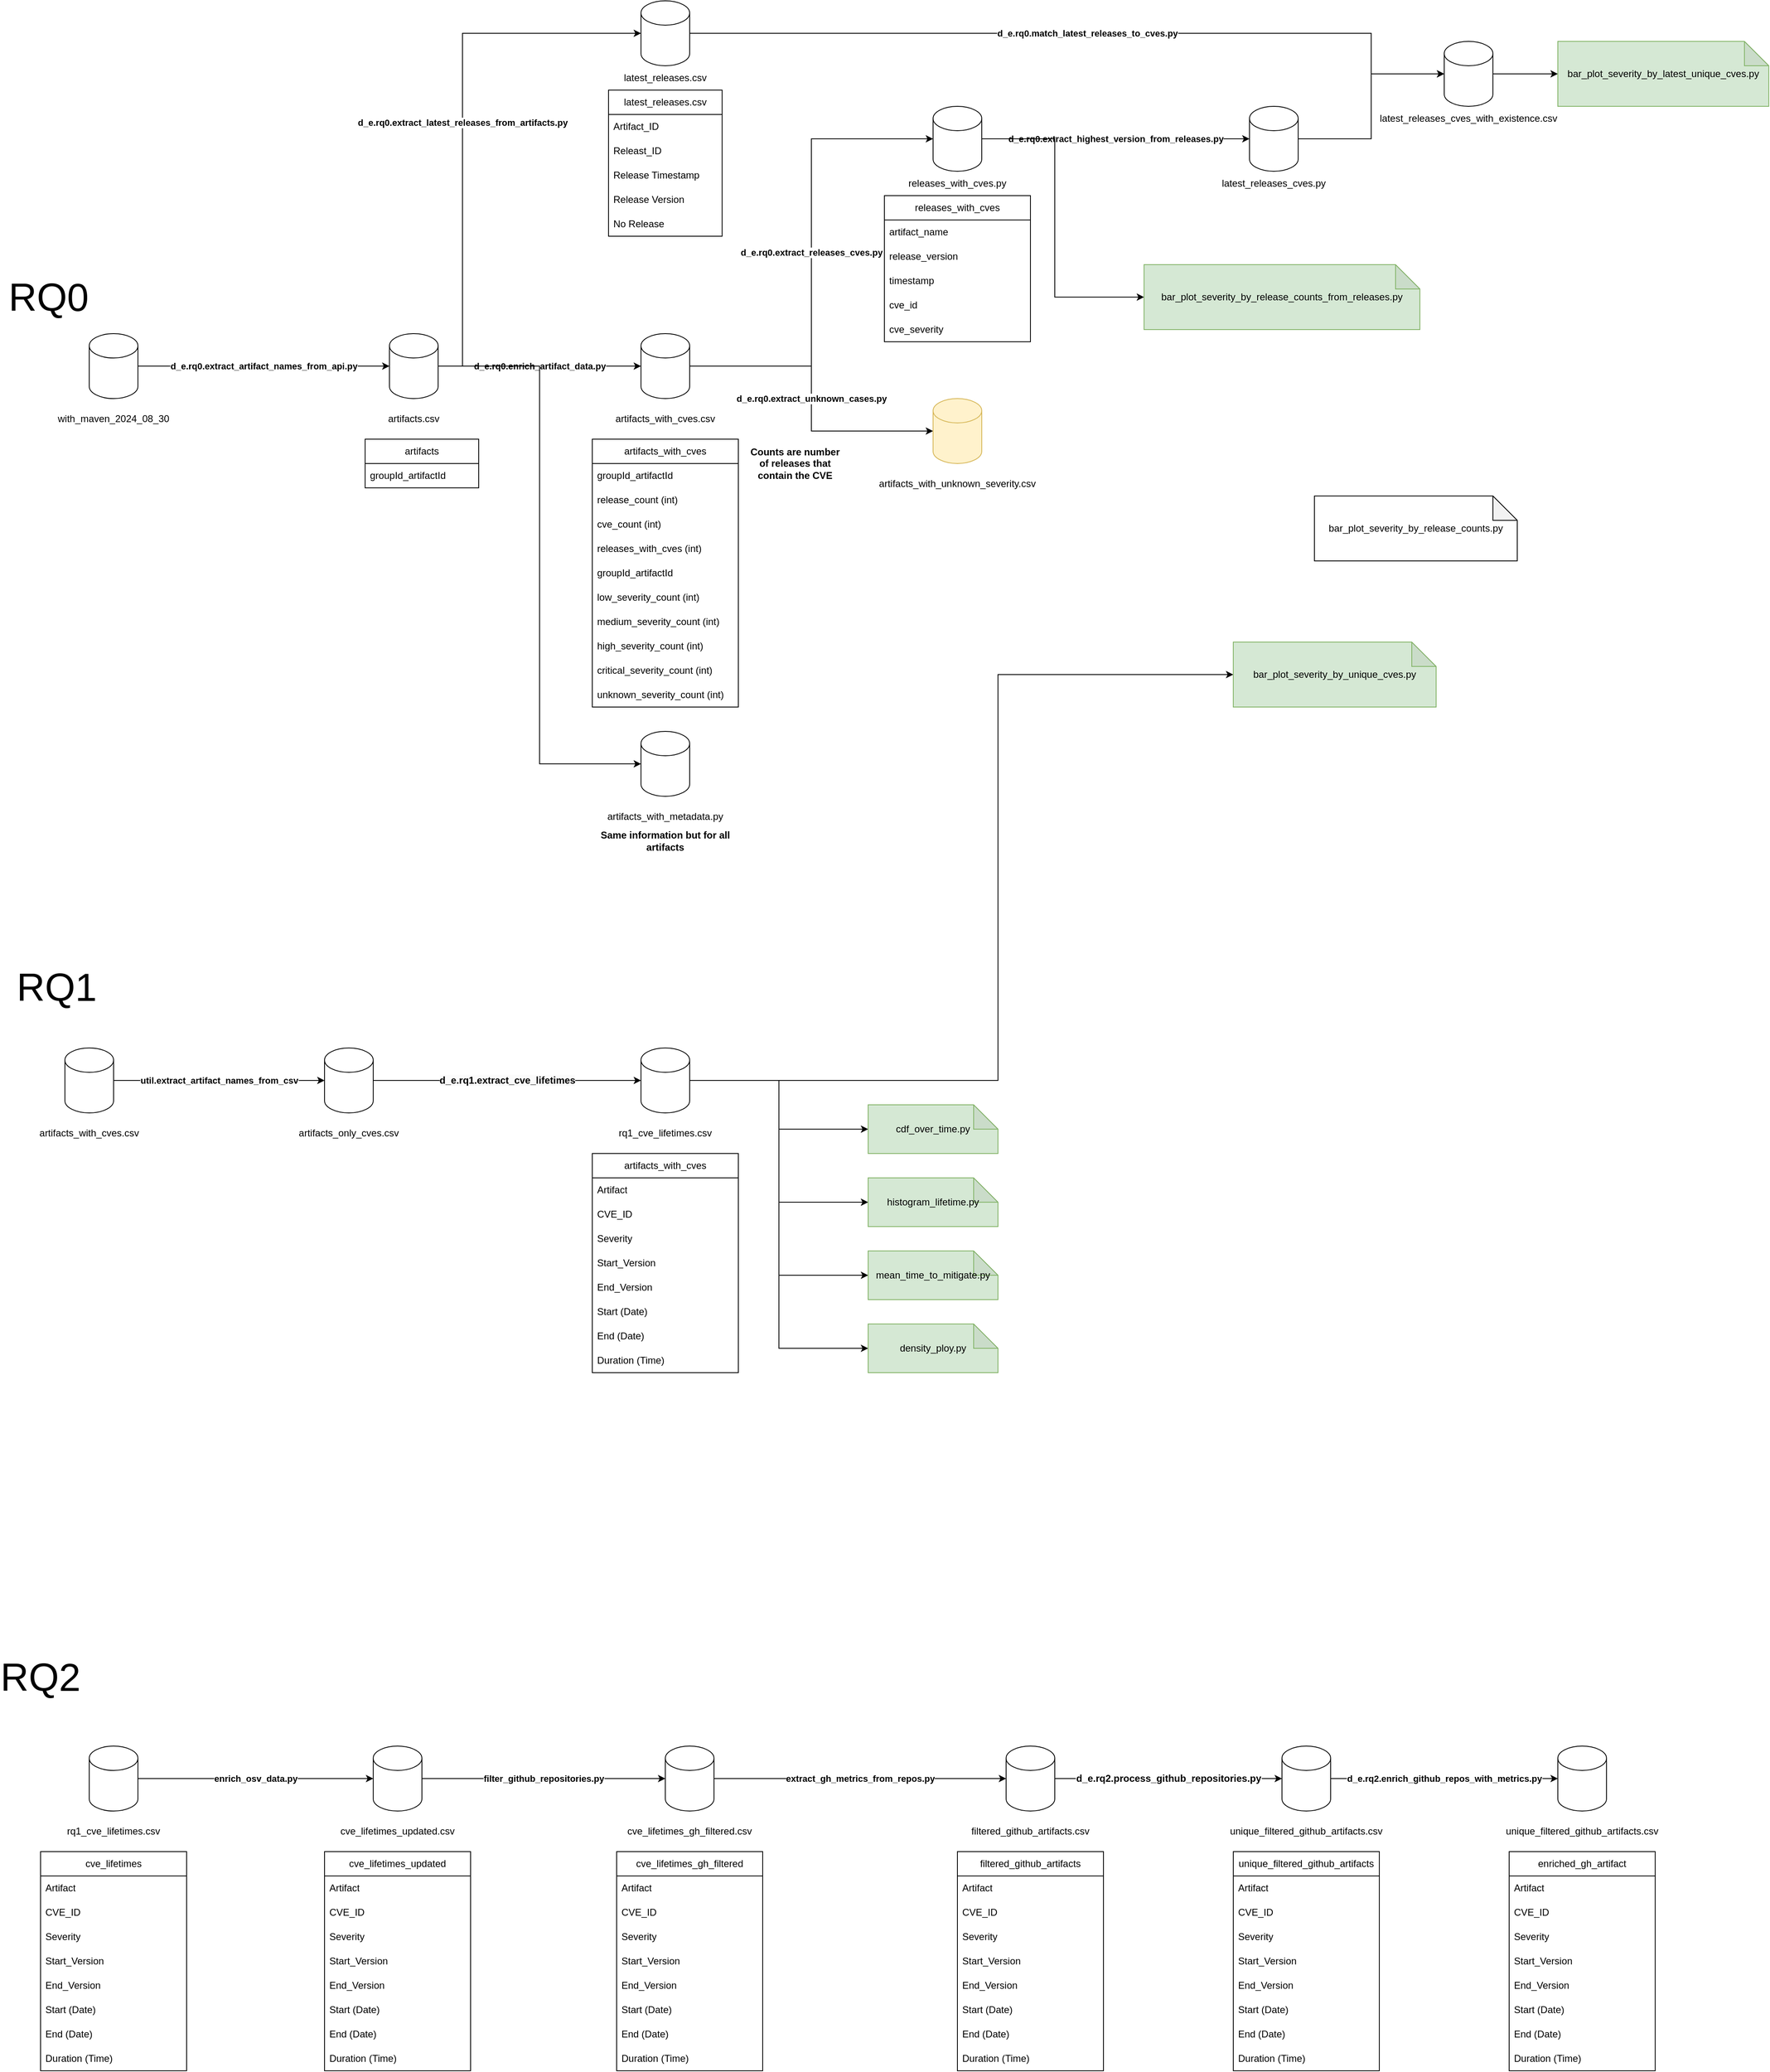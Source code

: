 <mxfile version="24.7.17">
  <diagram name="Page-1" id="bft9YeMtXqTyEebsaP95">
    <mxGraphModel dx="1314" dy="1977" grid="1" gridSize="10" guides="1" tooltips="1" connect="1" arrows="1" fold="1" page="1" pageScale="1" pageWidth="1100" pageHeight="850" math="0" shadow="0">
      <root>
        <mxCell id="0" />
        <mxCell id="1" parent="0" />
        <mxCell id="isQWPGoxkEkcY4KGL05K-5" value="d_e.rq0.extract_artifact_names_from_api.py" style="edgeStyle=orthogonalEdgeStyle;rounded=0;orthogonalLoop=1;jettySize=auto;html=1;fontStyle=1" edge="1" parent="1" source="isQWPGoxkEkcY4KGL05K-1" target="isQWPGoxkEkcY4KGL05K-3">
          <mxGeometry relative="1" as="geometry" />
        </mxCell>
        <mxCell id="isQWPGoxkEkcY4KGL05K-1" value="" style="shape=cylinder3;whiteSpace=wrap;html=1;boundedLbl=1;backgroundOutline=1;size=15;" vertex="1" parent="1">
          <mxGeometry x="140" y="110" width="60" height="80" as="geometry" />
        </mxCell>
        <mxCell id="isQWPGoxkEkcY4KGL05K-2" value="with_maven_2024_08_30" style="text;html=1;align=center;verticalAlign=middle;whiteSpace=wrap;rounded=0;" vertex="1" parent="1">
          <mxGeometry x="90" y="200" width="160" height="30" as="geometry" />
        </mxCell>
        <mxCell id="isQWPGoxkEkcY4KGL05K-8" value="d_e.rq0.enrich_artifact_data.py" style="edgeStyle=orthogonalEdgeStyle;rounded=0;orthogonalLoop=1;jettySize=auto;html=1;fontStyle=1" edge="1" parent="1" source="isQWPGoxkEkcY4KGL05K-3" target="isQWPGoxkEkcY4KGL05K-6">
          <mxGeometry relative="1" as="geometry" />
        </mxCell>
        <mxCell id="isQWPGoxkEkcY4KGL05K-3" value="" style="shape=cylinder3;whiteSpace=wrap;html=1;boundedLbl=1;backgroundOutline=1;size=15;" vertex="1" parent="1">
          <mxGeometry x="510" y="110" width="60" height="80" as="geometry" />
        </mxCell>
        <mxCell id="isQWPGoxkEkcY4KGL05K-4" value="artifacts.csv" style="text;html=1;align=center;verticalAlign=middle;whiteSpace=wrap;rounded=0;" vertex="1" parent="1">
          <mxGeometry x="460" y="200" width="160" height="30" as="geometry" />
        </mxCell>
        <mxCell id="isQWPGoxkEkcY4KGL05K-38" value="&lt;b&gt;d_e.rq0.extract_unknown_cases.py&lt;/b&gt;" style="edgeStyle=orthogonalEdgeStyle;rounded=0;orthogonalLoop=1;jettySize=auto;html=1;" edge="1" parent="1" source="isQWPGoxkEkcY4KGL05K-6" target="isQWPGoxkEkcY4KGL05K-36">
          <mxGeometry relative="1" as="geometry">
            <Array as="points">
              <mxPoint x="1030" y="150" />
              <mxPoint x="1030" y="230" />
            </Array>
          </mxGeometry>
        </mxCell>
        <mxCell id="isQWPGoxkEkcY4KGL05K-6" value="" style="shape=cylinder3;whiteSpace=wrap;html=1;boundedLbl=1;backgroundOutline=1;size=15;" vertex="1" parent="1">
          <mxGeometry x="820" y="110" width="60" height="80" as="geometry" />
        </mxCell>
        <mxCell id="isQWPGoxkEkcY4KGL05K-7" value="artifacts_with_cves.csv" style="text;html=1;align=center;verticalAlign=middle;whiteSpace=wrap;rounded=0;" vertex="1" parent="1">
          <mxGeometry x="770" y="200" width="160" height="30" as="geometry" />
        </mxCell>
        <mxCell id="isQWPGoxkEkcY4KGL05K-9" value="" style="shape=cylinder3;whiteSpace=wrap;html=1;boundedLbl=1;backgroundOutline=1;size=15;" vertex="1" parent="1">
          <mxGeometry x="820" y="600" width="60" height="80" as="geometry" />
        </mxCell>
        <mxCell id="isQWPGoxkEkcY4KGL05K-10" value="artifacts_with_metadata.py" style="text;html=1;align=center;verticalAlign=middle;whiteSpace=wrap;rounded=0;" vertex="1" parent="1">
          <mxGeometry x="770" y="690" width="160" height="30" as="geometry" />
        </mxCell>
        <mxCell id="isQWPGoxkEkcY4KGL05K-12" value="artifacts" style="swimlane;fontStyle=0;childLayout=stackLayout;horizontal=1;startSize=30;horizontalStack=0;resizeParent=1;resizeParentMax=0;resizeLast=0;collapsible=1;marginBottom=0;whiteSpace=wrap;html=1;" vertex="1" parent="1">
          <mxGeometry x="480" y="240" width="140" height="60" as="geometry" />
        </mxCell>
        <mxCell id="isQWPGoxkEkcY4KGL05K-13" value="groupId_artifactId" style="text;strokeColor=none;fillColor=none;align=left;verticalAlign=middle;spacingLeft=4;spacingRight=4;overflow=hidden;points=[[0,0.5],[1,0.5]];portConstraint=eastwest;rotatable=0;whiteSpace=wrap;html=1;" vertex="1" parent="isQWPGoxkEkcY4KGL05K-12">
          <mxGeometry y="30" width="140" height="30" as="geometry" />
        </mxCell>
        <mxCell id="isQWPGoxkEkcY4KGL05K-16" value="artifacts_with_cves" style="swimlane;fontStyle=0;childLayout=stackLayout;horizontal=1;startSize=30;horizontalStack=0;resizeParent=1;resizeParentMax=0;resizeLast=0;collapsible=1;marginBottom=0;whiteSpace=wrap;html=1;" vertex="1" parent="1">
          <mxGeometry x="760" y="240" width="180" height="330" as="geometry" />
        </mxCell>
        <mxCell id="isQWPGoxkEkcY4KGL05K-17" value="groupId_artifactId" style="text;strokeColor=none;fillColor=none;align=left;verticalAlign=middle;spacingLeft=4;spacingRight=4;overflow=hidden;points=[[0,0.5],[1,0.5]];portConstraint=eastwest;rotatable=0;whiteSpace=wrap;html=1;" vertex="1" parent="isQWPGoxkEkcY4KGL05K-16">
          <mxGeometry y="30" width="180" height="30" as="geometry" />
        </mxCell>
        <mxCell id="isQWPGoxkEkcY4KGL05K-18" value="release_count (int)" style="text;strokeColor=none;fillColor=none;align=left;verticalAlign=middle;spacingLeft=4;spacingRight=4;overflow=hidden;points=[[0,0.5],[1,0.5]];portConstraint=eastwest;rotatable=0;whiteSpace=wrap;html=1;" vertex="1" parent="isQWPGoxkEkcY4KGL05K-16">
          <mxGeometry y="60" width="180" height="30" as="geometry" />
        </mxCell>
        <mxCell id="isQWPGoxkEkcY4KGL05K-19" value="cve_count (int)" style="text;strokeColor=none;fillColor=none;align=left;verticalAlign=middle;spacingLeft=4;spacingRight=4;overflow=hidden;points=[[0,0.5],[1,0.5]];portConstraint=eastwest;rotatable=0;whiteSpace=wrap;html=1;" vertex="1" parent="isQWPGoxkEkcY4KGL05K-16">
          <mxGeometry y="90" width="180" height="30" as="geometry" />
        </mxCell>
        <mxCell id="isQWPGoxkEkcY4KGL05K-20" value="releases_with_cves (int)" style="text;strokeColor=none;fillColor=none;align=left;verticalAlign=middle;spacingLeft=4;spacingRight=4;overflow=hidden;points=[[0,0.5],[1,0.5]];portConstraint=eastwest;rotatable=0;whiteSpace=wrap;html=1;" vertex="1" parent="isQWPGoxkEkcY4KGL05K-16">
          <mxGeometry y="120" width="180" height="30" as="geometry" />
        </mxCell>
        <mxCell id="isQWPGoxkEkcY4KGL05K-21" value="groupId_artifactId" style="text;strokeColor=none;fillColor=none;align=left;verticalAlign=middle;spacingLeft=4;spacingRight=4;overflow=hidden;points=[[0,0.5],[1,0.5]];portConstraint=eastwest;rotatable=0;whiteSpace=wrap;html=1;" vertex="1" parent="isQWPGoxkEkcY4KGL05K-16">
          <mxGeometry y="150" width="180" height="30" as="geometry" />
        </mxCell>
        <mxCell id="isQWPGoxkEkcY4KGL05K-22" value="low_severity_count (int)" style="text;strokeColor=none;fillColor=none;align=left;verticalAlign=middle;spacingLeft=4;spacingRight=4;overflow=hidden;points=[[0,0.5],[1,0.5]];portConstraint=eastwest;rotatable=0;whiteSpace=wrap;html=1;" vertex="1" parent="isQWPGoxkEkcY4KGL05K-16">
          <mxGeometry y="180" width="180" height="30" as="geometry" />
        </mxCell>
        <mxCell id="isQWPGoxkEkcY4KGL05K-23" value="medium_severity_count (int)" style="text;strokeColor=none;fillColor=none;align=left;verticalAlign=middle;spacingLeft=4;spacingRight=4;overflow=hidden;points=[[0,0.5],[1,0.5]];portConstraint=eastwest;rotatable=0;whiteSpace=wrap;html=1;" vertex="1" parent="isQWPGoxkEkcY4KGL05K-16">
          <mxGeometry y="210" width="180" height="30" as="geometry" />
        </mxCell>
        <mxCell id="isQWPGoxkEkcY4KGL05K-24" value="high_severity_count (int)" style="text;strokeColor=none;fillColor=none;align=left;verticalAlign=middle;spacingLeft=4;spacingRight=4;overflow=hidden;points=[[0,0.5],[1,0.5]];portConstraint=eastwest;rotatable=0;whiteSpace=wrap;html=1;" vertex="1" parent="isQWPGoxkEkcY4KGL05K-16">
          <mxGeometry y="240" width="180" height="30" as="geometry" />
        </mxCell>
        <mxCell id="isQWPGoxkEkcY4KGL05K-25" value="critical_severity_count (int)" style="text;strokeColor=none;fillColor=none;align=left;verticalAlign=middle;spacingLeft=4;spacingRight=4;overflow=hidden;points=[[0,0.5],[1,0.5]];portConstraint=eastwest;rotatable=0;whiteSpace=wrap;html=1;" vertex="1" parent="isQWPGoxkEkcY4KGL05K-16">
          <mxGeometry y="270" width="180" height="30" as="geometry" />
        </mxCell>
        <mxCell id="isQWPGoxkEkcY4KGL05K-26" value="unknown_severity_count (int)" style="text;strokeColor=none;fillColor=none;align=left;verticalAlign=middle;spacingLeft=4;spacingRight=4;overflow=hidden;points=[[0,0.5],[1,0.5]];portConstraint=eastwest;rotatable=0;whiteSpace=wrap;html=1;" vertex="1" parent="isQWPGoxkEkcY4KGL05K-16">
          <mxGeometry y="300" width="180" height="30" as="geometry" />
        </mxCell>
        <mxCell id="isQWPGoxkEkcY4KGL05K-29" value="Same information but for all artifacts" style="text;html=1;align=center;verticalAlign=middle;whiteSpace=wrap;rounded=0;fontStyle=1" vertex="1" parent="1">
          <mxGeometry x="750" y="720" width="200" height="30" as="geometry" />
        </mxCell>
        <mxCell id="isQWPGoxkEkcY4KGL05K-30" value="&lt;font style=&quot;font-size: 48px;&quot;&gt;RQ0&lt;/font&gt;" style="text;html=1;align=center;verticalAlign=middle;whiteSpace=wrap;rounded=0;" vertex="1" parent="1">
          <mxGeometry x="60" y="50" width="60" height="30" as="geometry" />
        </mxCell>
        <mxCell id="isQWPGoxkEkcY4KGL05K-31" value="&lt;font style=&quot;font-size: 48px;&quot;&gt;RQ1&lt;/font&gt;" style="text;html=1;align=center;verticalAlign=middle;whiteSpace=wrap;rounded=0;" vertex="1" parent="1">
          <mxGeometry x="70" y="900" width="60" height="30" as="geometry" />
        </mxCell>
        <mxCell id="isQWPGoxkEkcY4KGL05K-40" value="&lt;b&gt;util.extract_artifact_names_from_csv&lt;/b&gt;" style="edgeStyle=orthogonalEdgeStyle;rounded=0;orthogonalLoop=1;jettySize=auto;html=1;" edge="1" parent="1" source="isQWPGoxkEkcY4KGL05K-32" target="isQWPGoxkEkcY4KGL05K-39">
          <mxGeometry relative="1" as="geometry" />
        </mxCell>
        <mxCell id="isQWPGoxkEkcY4KGL05K-32" value="" style="shape=cylinder3;whiteSpace=wrap;html=1;boundedLbl=1;backgroundOutline=1;size=15;" vertex="1" parent="1">
          <mxGeometry x="110" y="990" width="60" height="80" as="geometry" />
        </mxCell>
        <mxCell id="isQWPGoxkEkcY4KGL05K-33" value="artifacts_with_cves.csv" style="text;html=1;align=center;verticalAlign=middle;whiteSpace=wrap;rounded=0;" vertex="1" parent="1">
          <mxGeometry x="60" y="1080" width="160" height="30" as="geometry" />
        </mxCell>
        <mxCell id="isQWPGoxkEkcY4KGL05K-34" value="&lt;b&gt;Counts are number of releases that contain the CVE&lt;/b&gt;" style="text;html=1;align=center;verticalAlign=middle;whiteSpace=wrap;rounded=0;" vertex="1" parent="1">
          <mxGeometry x="950" y="240" width="120" height="60" as="geometry" />
        </mxCell>
        <mxCell id="isQWPGoxkEkcY4KGL05K-36" value="" style="shape=cylinder3;whiteSpace=wrap;html=1;boundedLbl=1;backgroundOutline=1;size=15;fillColor=#fff2cc;strokeColor=#d6b656;" vertex="1" parent="1">
          <mxGeometry x="1180" y="190" width="60" height="80" as="geometry" />
        </mxCell>
        <mxCell id="isQWPGoxkEkcY4KGL05K-37" value="artifacts_with_unknown_severity.csv" style="text;html=1;align=center;verticalAlign=middle;whiteSpace=wrap;rounded=0;" vertex="1" parent="1">
          <mxGeometry x="1130" y="280" width="160" height="30" as="geometry" />
        </mxCell>
        <UserObject label="&lt;span style=&quot;caret-color: rgb(0, 0, 0); color: rgb(0, 0, 0); font-family: Helvetica; font-size: 12px; font-style: normal; font-variant-caps: normal; letter-spacing: normal; text-align: center; text-indent: 0px; text-transform: none; white-space: normal; word-spacing: 0px; -webkit-text-stroke-width: 0px; background-color: rgb(251, 251, 251); text-decoration: none; float: none; display: inline !important;&quot;&gt;&lt;b&gt;d_e.rq1.extract_cve_lifetimes&lt;/b&gt;&lt;/span&gt;" link="&lt;span style=&quot;caret-color: rgb(0, 0, 0); color: rgb(0, 0, 0); font-family: Helvetica; font-size: 12px; font-style: normal; font-variant-caps: normal; font-weight: 400; letter-spacing: normal; orphans: auto; text-align: center; text-indent: 0px; text-transform: none; white-space: normal; widows: auto; word-spacing: 0px; -webkit-text-stroke-width: 0px; background-color: rgb(251, 251, 251); text-decoration: none; display: inline !important; float: none;&quot;&gt;d_e.rq1.extract_cve_lifetimes.csv&lt;/span&gt;" id="isQWPGoxkEkcY4KGL05K-45">
          <mxCell style="edgeStyle=orthogonalEdgeStyle;rounded=0;orthogonalLoop=1;jettySize=auto;html=1;" edge="1" parent="1" source="isQWPGoxkEkcY4KGL05K-39" target="isQWPGoxkEkcY4KGL05K-42">
            <mxGeometry relative="1" as="geometry" />
          </mxCell>
        </UserObject>
        <mxCell id="isQWPGoxkEkcY4KGL05K-39" value="" style="shape=cylinder3;whiteSpace=wrap;html=1;boundedLbl=1;backgroundOutline=1;size=15;" vertex="1" parent="1">
          <mxGeometry x="430" y="990" width="60" height="80" as="geometry" />
        </mxCell>
        <mxCell id="isQWPGoxkEkcY4KGL05K-41" value="artifacts_only_cves.csv" style="text;html=1;align=center;verticalAlign=middle;whiteSpace=wrap;rounded=0;" vertex="1" parent="1">
          <mxGeometry x="380" y="1080" width="160" height="30" as="geometry" />
        </mxCell>
        <mxCell id="isQWPGoxkEkcY4KGL05K-171" style="edgeStyle=orthogonalEdgeStyle;rounded=0;orthogonalLoop=1;jettySize=auto;html=1;" edge="1" parent="1" source="isQWPGoxkEkcY4KGL05K-42" target="isQWPGoxkEkcY4KGL05K-60">
          <mxGeometry relative="1" as="geometry">
            <Array as="points">
              <mxPoint x="1260" y="1030" />
              <mxPoint x="1260" y="530" />
            </Array>
          </mxGeometry>
        </mxCell>
        <mxCell id="isQWPGoxkEkcY4KGL05K-176" style="edgeStyle=orthogonalEdgeStyle;rounded=0;orthogonalLoop=1;jettySize=auto;html=1;" edge="1" parent="1" source="isQWPGoxkEkcY4KGL05K-42" target="isQWPGoxkEkcY4KGL05K-172">
          <mxGeometry relative="1" as="geometry" />
        </mxCell>
        <mxCell id="isQWPGoxkEkcY4KGL05K-177" style="edgeStyle=orthogonalEdgeStyle;rounded=0;orthogonalLoop=1;jettySize=auto;html=1;" edge="1" parent="1" source="isQWPGoxkEkcY4KGL05K-42" target="isQWPGoxkEkcY4KGL05K-173">
          <mxGeometry relative="1" as="geometry">
            <Array as="points">
              <mxPoint x="990" y="1030" />
              <mxPoint x="990" y="1180" />
            </Array>
          </mxGeometry>
        </mxCell>
        <mxCell id="isQWPGoxkEkcY4KGL05K-178" style="edgeStyle=orthogonalEdgeStyle;rounded=0;orthogonalLoop=1;jettySize=auto;html=1;" edge="1" parent="1" source="isQWPGoxkEkcY4KGL05K-42" target="isQWPGoxkEkcY4KGL05K-174">
          <mxGeometry relative="1" as="geometry">
            <Array as="points">
              <mxPoint x="990" y="1030" />
              <mxPoint x="990" y="1270" />
            </Array>
          </mxGeometry>
        </mxCell>
        <mxCell id="isQWPGoxkEkcY4KGL05K-179" style="edgeStyle=orthogonalEdgeStyle;rounded=0;orthogonalLoop=1;jettySize=auto;html=1;" edge="1" parent="1" source="isQWPGoxkEkcY4KGL05K-42" target="isQWPGoxkEkcY4KGL05K-175">
          <mxGeometry relative="1" as="geometry">
            <Array as="points">
              <mxPoint x="990" y="1030" />
              <mxPoint x="990" y="1360" />
            </Array>
          </mxGeometry>
        </mxCell>
        <mxCell id="isQWPGoxkEkcY4KGL05K-42" value="" style="shape=cylinder3;whiteSpace=wrap;html=1;boundedLbl=1;backgroundOutline=1;size=15;" vertex="1" parent="1">
          <mxGeometry x="820" y="990" width="60" height="80" as="geometry" />
        </mxCell>
        <mxCell id="isQWPGoxkEkcY4KGL05K-46" value="rq1_cve_lifetimes.csv" style="text;html=1;align=center;verticalAlign=middle;whiteSpace=wrap;rounded=0;" vertex="1" parent="1">
          <mxGeometry x="770" y="1080" width="160" height="30" as="geometry" />
        </mxCell>
        <mxCell id="isQWPGoxkEkcY4KGL05K-47" value="artifacts_with_cves" style="swimlane;fontStyle=0;childLayout=stackLayout;horizontal=1;startSize=30;horizontalStack=0;resizeParent=1;resizeParentMax=0;resizeLast=0;collapsible=1;marginBottom=0;whiteSpace=wrap;html=1;" vertex="1" parent="1">
          <mxGeometry x="760" y="1120" width="180" height="270" as="geometry" />
        </mxCell>
        <mxCell id="isQWPGoxkEkcY4KGL05K-48" value="Artifact" style="text;strokeColor=none;fillColor=none;align=left;verticalAlign=middle;spacingLeft=4;spacingRight=4;overflow=hidden;points=[[0,0.5],[1,0.5]];portConstraint=eastwest;rotatable=0;whiteSpace=wrap;html=1;" vertex="1" parent="isQWPGoxkEkcY4KGL05K-47">
          <mxGeometry y="30" width="180" height="30" as="geometry" />
        </mxCell>
        <mxCell id="isQWPGoxkEkcY4KGL05K-49" value="CVE_ID" style="text;strokeColor=none;fillColor=none;align=left;verticalAlign=middle;spacingLeft=4;spacingRight=4;overflow=hidden;points=[[0,0.5],[1,0.5]];portConstraint=eastwest;rotatable=0;whiteSpace=wrap;html=1;" vertex="1" parent="isQWPGoxkEkcY4KGL05K-47">
          <mxGeometry y="60" width="180" height="30" as="geometry" />
        </mxCell>
        <mxCell id="isQWPGoxkEkcY4KGL05K-50" value="Severity" style="text;strokeColor=none;fillColor=none;align=left;verticalAlign=middle;spacingLeft=4;spacingRight=4;overflow=hidden;points=[[0,0.5],[1,0.5]];portConstraint=eastwest;rotatable=0;whiteSpace=wrap;html=1;" vertex="1" parent="isQWPGoxkEkcY4KGL05K-47">
          <mxGeometry y="90" width="180" height="30" as="geometry" />
        </mxCell>
        <mxCell id="isQWPGoxkEkcY4KGL05K-51" value="Start_Version" style="text;strokeColor=none;fillColor=none;align=left;verticalAlign=middle;spacingLeft=4;spacingRight=4;overflow=hidden;points=[[0,0.5],[1,0.5]];portConstraint=eastwest;rotatable=0;whiteSpace=wrap;html=1;" vertex="1" parent="isQWPGoxkEkcY4KGL05K-47">
          <mxGeometry y="120" width="180" height="30" as="geometry" />
        </mxCell>
        <mxCell id="isQWPGoxkEkcY4KGL05K-52" value="End_Version" style="text;strokeColor=none;fillColor=none;align=left;verticalAlign=middle;spacingLeft=4;spacingRight=4;overflow=hidden;points=[[0,0.5],[1,0.5]];portConstraint=eastwest;rotatable=0;whiteSpace=wrap;html=1;" vertex="1" parent="isQWPGoxkEkcY4KGL05K-47">
          <mxGeometry y="150" width="180" height="30" as="geometry" />
        </mxCell>
        <mxCell id="isQWPGoxkEkcY4KGL05K-53" value="Start (Date)" style="text;strokeColor=none;fillColor=none;align=left;verticalAlign=middle;spacingLeft=4;spacingRight=4;overflow=hidden;points=[[0,0.5],[1,0.5]];portConstraint=eastwest;rotatable=0;whiteSpace=wrap;html=1;" vertex="1" parent="isQWPGoxkEkcY4KGL05K-47">
          <mxGeometry y="180" width="180" height="30" as="geometry" />
        </mxCell>
        <mxCell id="isQWPGoxkEkcY4KGL05K-54" value="End (Date)" style="text;strokeColor=none;fillColor=none;align=left;verticalAlign=middle;spacingLeft=4;spacingRight=4;overflow=hidden;points=[[0,0.5],[1,0.5]];portConstraint=eastwest;rotatable=0;whiteSpace=wrap;html=1;" vertex="1" parent="isQWPGoxkEkcY4KGL05K-47">
          <mxGeometry y="210" width="180" height="30" as="geometry" />
        </mxCell>
        <mxCell id="isQWPGoxkEkcY4KGL05K-55" value="Duration (Time)" style="text;strokeColor=none;fillColor=none;align=left;verticalAlign=middle;spacingLeft=4;spacingRight=4;overflow=hidden;points=[[0,0.5],[1,0.5]];portConstraint=eastwest;rotatable=0;whiteSpace=wrap;html=1;" vertex="1" parent="isQWPGoxkEkcY4KGL05K-47">
          <mxGeometry y="240" width="180" height="30" as="geometry" />
        </mxCell>
        <mxCell id="isQWPGoxkEkcY4KGL05K-58" value="&lt;font style=&quot;font-size: 48px;&quot;&gt;RQ2&lt;/font&gt;" style="text;html=1;align=center;verticalAlign=middle;whiteSpace=wrap;rounded=0;" vertex="1" parent="1">
          <mxGeometry x="50" y="1750" width="60" height="30" as="geometry" />
        </mxCell>
        <mxCell id="isQWPGoxkEkcY4KGL05K-59" value="bar_plot_severity_by_release_counts.py" style="shape=note;whiteSpace=wrap;html=1;backgroundOutline=1;darkOpacity=0.05;" vertex="1" parent="1">
          <mxGeometry x="1650" y="310" width="250" height="80" as="geometry" />
        </mxCell>
        <mxCell id="isQWPGoxkEkcY4KGL05K-60" value="bar_plot_severity_by_unique_cves.py" style="shape=note;whiteSpace=wrap;html=1;backgroundOutline=1;darkOpacity=0.05;fillColor=#d5e8d4;strokeColor=#82b366;" vertex="1" parent="1">
          <mxGeometry x="1550" y="490" width="250" height="80" as="geometry" />
        </mxCell>
        <mxCell id="isQWPGoxkEkcY4KGL05K-83" value="&lt;b&gt;d_e.rq2.enrich_github_repos_with_metrics.py&lt;/b&gt;" style="edgeStyle=orthogonalEdgeStyle;rounded=0;orthogonalLoop=1;jettySize=auto;html=1;" edge="1" parent="1" source="isQWPGoxkEkcY4KGL05K-61" target="isQWPGoxkEkcY4KGL05K-82">
          <mxGeometry relative="1" as="geometry">
            <mxPoint as="offset" />
          </mxGeometry>
        </mxCell>
        <mxCell id="isQWPGoxkEkcY4KGL05K-61" value="" style="shape=cylinder3;whiteSpace=wrap;html=1;boundedLbl=1;backgroundOutline=1;size=15;" vertex="1" parent="1">
          <mxGeometry x="1610" y="1850" width="60" height="80" as="geometry" />
        </mxCell>
        <mxCell id="isQWPGoxkEkcY4KGL05K-62" value="unique_filtered_github_artifacts.csv" style="text;html=1;align=center;verticalAlign=middle;whiteSpace=wrap;rounded=0;" vertex="1" parent="1">
          <mxGeometry x="1560" y="1940" width="160" height="30" as="geometry" />
        </mxCell>
        <mxCell id="isQWPGoxkEkcY4KGL05K-63" value="unique_filtered_github_artifacts" style="swimlane;fontStyle=0;childLayout=stackLayout;horizontal=1;startSize=30;horizontalStack=0;resizeParent=1;resizeParentMax=0;resizeLast=0;collapsible=1;marginBottom=0;whiteSpace=wrap;html=1;" vertex="1" parent="1">
          <mxGeometry x="1550" y="1980" width="180" height="270" as="geometry" />
        </mxCell>
        <mxCell id="isQWPGoxkEkcY4KGL05K-64" value="Artifact" style="text;strokeColor=none;fillColor=none;align=left;verticalAlign=middle;spacingLeft=4;spacingRight=4;overflow=hidden;points=[[0,0.5],[1,0.5]];portConstraint=eastwest;rotatable=0;whiteSpace=wrap;html=1;" vertex="1" parent="isQWPGoxkEkcY4KGL05K-63">
          <mxGeometry y="30" width="180" height="30" as="geometry" />
        </mxCell>
        <mxCell id="isQWPGoxkEkcY4KGL05K-65" value="CVE_ID" style="text;strokeColor=none;fillColor=none;align=left;verticalAlign=middle;spacingLeft=4;spacingRight=4;overflow=hidden;points=[[0,0.5],[1,0.5]];portConstraint=eastwest;rotatable=0;whiteSpace=wrap;html=1;" vertex="1" parent="isQWPGoxkEkcY4KGL05K-63">
          <mxGeometry y="60" width="180" height="30" as="geometry" />
        </mxCell>
        <mxCell id="isQWPGoxkEkcY4KGL05K-66" value="Severity" style="text;strokeColor=none;fillColor=none;align=left;verticalAlign=middle;spacingLeft=4;spacingRight=4;overflow=hidden;points=[[0,0.5],[1,0.5]];portConstraint=eastwest;rotatable=0;whiteSpace=wrap;html=1;" vertex="1" parent="isQWPGoxkEkcY4KGL05K-63">
          <mxGeometry y="90" width="180" height="30" as="geometry" />
        </mxCell>
        <mxCell id="isQWPGoxkEkcY4KGL05K-67" value="Start_Version" style="text;strokeColor=none;fillColor=none;align=left;verticalAlign=middle;spacingLeft=4;spacingRight=4;overflow=hidden;points=[[0,0.5],[1,0.5]];portConstraint=eastwest;rotatable=0;whiteSpace=wrap;html=1;" vertex="1" parent="isQWPGoxkEkcY4KGL05K-63">
          <mxGeometry y="120" width="180" height="30" as="geometry" />
        </mxCell>
        <mxCell id="isQWPGoxkEkcY4KGL05K-68" value="End_Version" style="text;strokeColor=none;fillColor=none;align=left;verticalAlign=middle;spacingLeft=4;spacingRight=4;overflow=hidden;points=[[0,0.5],[1,0.5]];portConstraint=eastwest;rotatable=0;whiteSpace=wrap;html=1;" vertex="1" parent="isQWPGoxkEkcY4KGL05K-63">
          <mxGeometry y="150" width="180" height="30" as="geometry" />
        </mxCell>
        <mxCell id="isQWPGoxkEkcY4KGL05K-69" value="Start (Date)" style="text;strokeColor=none;fillColor=none;align=left;verticalAlign=middle;spacingLeft=4;spacingRight=4;overflow=hidden;points=[[0,0.5],[1,0.5]];portConstraint=eastwest;rotatable=0;whiteSpace=wrap;html=1;" vertex="1" parent="isQWPGoxkEkcY4KGL05K-63">
          <mxGeometry y="180" width="180" height="30" as="geometry" />
        </mxCell>
        <mxCell id="isQWPGoxkEkcY4KGL05K-70" value="End (Date)" style="text;strokeColor=none;fillColor=none;align=left;verticalAlign=middle;spacingLeft=4;spacingRight=4;overflow=hidden;points=[[0,0.5],[1,0.5]];portConstraint=eastwest;rotatable=0;whiteSpace=wrap;html=1;" vertex="1" parent="isQWPGoxkEkcY4KGL05K-63">
          <mxGeometry y="210" width="180" height="30" as="geometry" />
        </mxCell>
        <mxCell id="isQWPGoxkEkcY4KGL05K-71" value="Duration (Time)" style="text;strokeColor=none;fillColor=none;align=left;verticalAlign=middle;spacingLeft=4;spacingRight=4;overflow=hidden;points=[[0,0.5],[1,0.5]];portConstraint=eastwest;rotatable=0;whiteSpace=wrap;html=1;" vertex="1" parent="isQWPGoxkEkcY4KGL05K-63">
          <mxGeometry y="240" width="180" height="30" as="geometry" />
        </mxCell>
        <mxCell id="isQWPGoxkEkcY4KGL05K-72" value="unique_filtered_github_artifacts.csv" style="text;html=1;align=center;verticalAlign=middle;whiteSpace=wrap;rounded=0;" vertex="1" parent="1">
          <mxGeometry x="1900" y="1940" width="160" height="30" as="geometry" />
        </mxCell>
        <mxCell id="isQWPGoxkEkcY4KGL05K-73" value="enriched_gh_artifact" style="swimlane;fontStyle=0;childLayout=stackLayout;horizontal=1;startSize=30;horizontalStack=0;resizeParent=1;resizeParentMax=0;resizeLast=0;collapsible=1;marginBottom=0;whiteSpace=wrap;html=1;" vertex="1" parent="1">
          <mxGeometry x="1890" y="1980" width="180" height="270" as="geometry" />
        </mxCell>
        <mxCell id="isQWPGoxkEkcY4KGL05K-74" value="Artifact" style="text;strokeColor=none;fillColor=none;align=left;verticalAlign=middle;spacingLeft=4;spacingRight=4;overflow=hidden;points=[[0,0.5],[1,0.5]];portConstraint=eastwest;rotatable=0;whiteSpace=wrap;html=1;" vertex="1" parent="isQWPGoxkEkcY4KGL05K-73">
          <mxGeometry y="30" width="180" height="30" as="geometry" />
        </mxCell>
        <mxCell id="isQWPGoxkEkcY4KGL05K-75" value="CVE_ID" style="text;strokeColor=none;fillColor=none;align=left;verticalAlign=middle;spacingLeft=4;spacingRight=4;overflow=hidden;points=[[0,0.5],[1,0.5]];portConstraint=eastwest;rotatable=0;whiteSpace=wrap;html=1;" vertex="1" parent="isQWPGoxkEkcY4KGL05K-73">
          <mxGeometry y="60" width="180" height="30" as="geometry" />
        </mxCell>
        <mxCell id="isQWPGoxkEkcY4KGL05K-76" value="Severity" style="text;strokeColor=none;fillColor=none;align=left;verticalAlign=middle;spacingLeft=4;spacingRight=4;overflow=hidden;points=[[0,0.5],[1,0.5]];portConstraint=eastwest;rotatable=0;whiteSpace=wrap;html=1;" vertex="1" parent="isQWPGoxkEkcY4KGL05K-73">
          <mxGeometry y="90" width="180" height="30" as="geometry" />
        </mxCell>
        <mxCell id="isQWPGoxkEkcY4KGL05K-77" value="Start_Version" style="text;strokeColor=none;fillColor=none;align=left;verticalAlign=middle;spacingLeft=4;spacingRight=4;overflow=hidden;points=[[0,0.5],[1,0.5]];portConstraint=eastwest;rotatable=0;whiteSpace=wrap;html=1;" vertex="1" parent="isQWPGoxkEkcY4KGL05K-73">
          <mxGeometry y="120" width="180" height="30" as="geometry" />
        </mxCell>
        <mxCell id="isQWPGoxkEkcY4KGL05K-78" value="End_Version" style="text;strokeColor=none;fillColor=none;align=left;verticalAlign=middle;spacingLeft=4;spacingRight=4;overflow=hidden;points=[[0,0.5],[1,0.5]];portConstraint=eastwest;rotatable=0;whiteSpace=wrap;html=1;" vertex="1" parent="isQWPGoxkEkcY4KGL05K-73">
          <mxGeometry y="150" width="180" height="30" as="geometry" />
        </mxCell>
        <mxCell id="isQWPGoxkEkcY4KGL05K-79" value="Start (Date)" style="text;strokeColor=none;fillColor=none;align=left;verticalAlign=middle;spacingLeft=4;spacingRight=4;overflow=hidden;points=[[0,0.5],[1,0.5]];portConstraint=eastwest;rotatable=0;whiteSpace=wrap;html=1;" vertex="1" parent="isQWPGoxkEkcY4KGL05K-73">
          <mxGeometry y="180" width="180" height="30" as="geometry" />
        </mxCell>
        <mxCell id="isQWPGoxkEkcY4KGL05K-80" value="End (Date)" style="text;strokeColor=none;fillColor=none;align=left;verticalAlign=middle;spacingLeft=4;spacingRight=4;overflow=hidden;points=[[0,0.5],[1,0.5]];portConstraint=eastwest;rotatable=0;whiteSpace=wrap;html=1;" vertex="1" parent="isQWPGoxkEkcY4KGL05K-73">
          <mxGeometry y="210" width="180" height="30" as="geometry" />
        </mxCell>
        <mxCell id="isQWPGoxkEkcY4KGL05K-81" value="Duration (Time)" style="text;strokeColor=none;fillColor=none;align=left;verticalAlign=middle;spacingLeft=4;spacingRight=4;overflow=hidden;points=[[0,0.5],[1,0.5]];portConstraint=eastwest;rotatable=0;whiteSpace=wrap;html=1;" vertex="1" parent="isQWPGoxkEkcY4KGL05K-73">
          <mxGeometry y="240" width="180" height="30" as="geometry" />
        </mxCell>
        <mxCell id="isQWPGoxkEkcY4KGL05K-82" value="" style="shape=cylinder3;whiteSpace=wrap;html=1;boundedLbl=1;backgroundOutline=1;size=15;" vertex="1" parent="1">
          <mxGeometry x="1950" y="1850" width="60" height="80" as="geometry" />
        </mxCell>
        <mxCell id="isQWPGoxkEkcY4KGL05K-106" value="&lt;b&gt;enrich_osv_data.py&lt;/b&gt;" style="edgeStyle=orthogonalEdgeStyle;rounded=0;orthogonalLoop=1;jettySize=auto;html=1;" edge="1" parent="1" source="isQWPGoxkEkcY4KGL05K-84" target="isQWPGoxkEkcY4KGL05K-95">
          <mxGeometry relative="1" as="geometry" />
        </mxCell>
        <mxCell id="isQWPGoxkEkcY4KGL05K-84" value="" style="shape=cylinder3;whiteSpace=wrap;html=1;boundedLbl=1;backgroundOutline=1;size=15;" vertex="1" parent="1">
          <mxGeometry x="140" y="1850" width="60" height="80" as="geometry" />
        </mxCell>
        <mxCell id="isQWPGoxkEkcY4KGL05K-85" value="rq1_cve_lifetimes.csv" style="text;html=1;align=center;verticalAlign=middle;whiteSpace=wrap;rounded=0;" vertex="1" parent="1">
          <mxGeometry x="90" y="1940" width="160" height="30" as="geometry" />
        </mxCell>
        <mxCell id="isQWPGoxkEkcY4KGL05K-86" value="cve_lifetimes" style="swimlane;fontStyle=0;childLayout=stackLayout;horizontal=1;startSize=30;horizontalStack=0;resizeParent=1;resizeParentMax=0;resizeLast=0;collapsible=1;marginBottom=0;whiteSpace=wrap;html=1;" vertex="1" parent="1">
          <mxGeometry x="80" y="1980" width="180" height="270" as="geometry" />
        </mxCell>
        <mxCell id="isQWPGoxkEkcY4KGL05K-87" value="Artifact" style="text;strokeColor=none;fillColor=none;align=left;verticalAlign=middle;spacingLeft=4;spacingRight=4;overflow=hidden;points=[[0,0.5],[1,0.5]];portConstraint=eastwest;rotatable=0;whiteSpace=wrap;html=1;" vertex="1" parent="isQWPGoxkEkcY4KGL05K-86">
          <mxGeometry y="30" width="180" height="30" as="geometry" />
        </mxCell>
        <mxCell id="isQWPGoxkEkcY4KGL05K-88" value="CVE_ID" style="text;strokeColor=none;fillColor=none;align=left;verticalAlign=middle;spacingLeft=4;spacingRight=4;overflow=hidden;points=[[0,0.5],[1,0.5]];portConstraint=eastwest;rotatable=0;whiteSpace=wrap;html=1;" vertex="1" parent="isQWPGoxkEkcY4KGL05K-86">
          <mxGeometry y="60" width="180" height="30" as="geometry" />
        </mxCell>
        <mxCell id="isQWPGoxkEkcY4KGL05K-89" value="Severity" style="text;strokeColor=none;fillColor=none;align=left;verticalAlign=middle;spacingLeft=4;spacingRight=4;overflow=hidden;points=[[0,0.5],[1,0.5]];portConstraint=eastwest;rotatable=0;whiteSpace=wrap;html=1;" vertex="1" parent="isQWPGoxkEkcY4KGL05K-86">
          <mxGeometry y="90" width="180" height="30" as="geometry" />
        </mxCell>
        <mxCell id="isQWPGoxkEkcY4KGL05K-90" value="Start_Version" style="text;strokeColor=none;fillColor=none;align=left;verticalAlign=middle;spacingLeft=4;spacingRight=4;overflow=hidden;points=[[0,0.5],[1,0.5]];portConstraint=eastwest;rotatable=0;whiteSpace=wrap;html=1;" vertex="1" parent="isQWPGoxkEkcY4KGL05K-86">
          <mxGeometry y="120" width="180" height="30" as="geometry" />
        </mxCell>
        <mxCell id="isQWPGoxkEkcY4KGL05K-91" value="End_Version" style="text;strokeColor=none;fillColor=none;align=left;verticalAlign=middle;spacingLeft=4;spacingRight=4;overflow=hidden;points=[[0,0.5],[1,0.5]];portConstraint=eastwest;rotatable=0;whiteSpace=wrap;html=1;" vertex="1" parent="isQWPGoxkEkcY4KGL05K-86">
          <mxGeometry y="150" width="180" height="30" as="geometry" />
        </mxCell>
        <mxCell id="isQWPGoxkEkcY4KGL05K-92" value="Start (Date)" style="text;strokeColor=none;fillColor=none;align=left;verticalAlign=middle;spacingLeft=4;spacingRight=4;overflow=hidden;points=[[0,0.5],[1,0.5]];portConstraint=eastwest;rotatable=0;whiteSpace=wrap;html=1;" vertex="1" parent="isQWPGoxkEkcY4KGL05K-86">
          <mxGeometry y="180" width="180" height="30" as="geometry" />
        </mxCell>
        <mxCell id="isQWPGoxkEkcY4KGL05K-93" value="End (Date)" style="text;strokeColor=none;fillColor=none;align=left;verticalAlign=middle;spacingLeft=4;spacingRight=4;overflow=hidden;points=[[0,0.5],[1,0.5]];portConstraint=eastwest;rotatable=0;whiteSpace=wrap;html=1;" vertex="1" parent="isQWPGoxkEkcY4KGL05K-86">
          <mxGeometry y="210" width="180" height="30" as="geometry" />
        </mxCell>
        <mxCell id="isQWPGoxkEkcY4KGL05K-94" value="Duration (Time)" style="text;strokeColor=none;fillColor=none;align=left;verticalAlign=middle;spacingLeft=4;spacingRight=4;overflow=hidden;points=[[0,0.5],[1,0.5]];portConstraint=eastwest;rotatable=0;whiteSpace=wrap;html=1;" vertex="1" parent="isQWPGoxkEkcY4KGL05K-86">
          <mxGeometry y="240" width="180" height="30" as="geometry" />
        </mxCell>
        <mxCell id="isQWPGoxkEkcY4KGL05K-118" value="&lt;b&gt;filter_github_repositories.py&lt;/b&gt;" style="edgeStyle=orthogonalEdgeStyle;rounded=0;orthogonalLoop=1;jettySize=auto;html=1;" edge="1" parent="1" source="isQWPGoxkEkcY4KGL05K-95" target="isQWPGoxkEkcY4KGL05K-107">
          <mxGeometry relative="1" as="geometry" />
        </mxCell>
        <mxCell id="isQWPGoxkEkcY4KGL05K-95" value="" style="shape=cylinder3;whiteSpace=wrap;html=1;boundedLbl=1;backgroundOutline=1;size=15;" vertex="1" parent="1">
          <mxGeometry x="490" y="1850" width="60" height="80" as="geometry" />
        </mxCell>
        <mxCell id="isQWPGoxkEkcY4KGL05K-96" value="cve_lifetimes_updated.csv" style="text;html=1;align=center;verticalAlign=middle;whiteSpace=wrap;rounded=0;" vertex="1" parent="1">
          <mxGeometry x="440" y="1940" width="160" height="30" as="geometry" />
        </mxCell>
        <mxCell id="isQWPGoxkEkcY4KGL05K-97" value="cve_lifetimes_updated" style="swimlane;fontStyle=0;childLayout=stackLayout;horizontal=1;startSize=30;horizontalStack=0;resizeParent=1;resizeParentMax=0;resizeLast=0;collapsible=1;marginBottom=0;whiteSpace=wrap;html=1;" vertex="1" parent="1">
          <mxGeometry x="430" y="1980" width="180" height="270" as="geometry" />
        </mxCell>
        <mxCell id="isQWPGoxkEkcY4KGL05K-98" value="Artifact" style="text;strokeColor=none;fillColor=none;align=left;verticalAlign=middle;spacingLeft=4;spacingRight=4;overflow=hidden;points=[[0,0.5],[1,0.5]];portConstraint=eastwest;rotatable=0;whiteSpace=wrap;html=1;" vertex="1" parent="isQWPGoxkEkcY4KGL05K-97">
          <mxGeometry y="30" width="180" height="30" as="geometry" />
        </mxCell>
        <mxCell id="isQWPGoxkEkcY4KGL05K-99" value="CVE_ID" style="text;strokeColor=none;fillColor=none;align=left;verticalAlign=middle;spacingLeft=4;spacingRight=4;overflow=hidden;points=[[0,0.5],[1,0.5]];portConstraint=eastwest;rotatable=0;whiteSpace=wrap;html=1;" vertex="1" parent="isQWPGoxkEkcY4KGL05K-97">
          <mxGeometry y="60" width="180" height="30" as="geometry" />
        </mxCell>
        <mxCell id="isQWPGoxkEkcY4KGL05K-100" value="Severity" style="text;strokeColor=none;fillColor=none;align=left;verticalAlign=middle;spacingLeft=4;spacingRight=4;overflow=hidden;points=[[0,0.5],[1,0.5]];portConstraint=eastwest;rotatable=0;whiteSpace=wrap;html=1;" vertex="1" parent="isQWPGoxkEkcY4KGL05K-97">
          <mxGeometry y="90" width="180" height="30" as="geometry" />
        </mxCell>
        <mxCell id="isQWPGoxkEkcY4KGL05K-101" value="Start_Version" style="text;strokeColor=none;fillColor=none;align=left;verticalAlign=middle;spacingLeft=4;spacingRight=4;overflow=hidden;points=[[0,0.5],[1,0.5]];portConstraint=eastwest;rotatable=0;whiteSpace=wrap;html=1;" vertex="1" parent="isQWPGoxkEkcY4KGL05K-97">
          <mxGeometry y="120" width="180" height="30" as="geometry" />
        </mxCell>
        <mxCell id="isQWPGoxkEkcY4KGL05K-102" value="End_Version" style="text;strokeColor=none;fillColor=none;align=left;verticalAlign=middle;spacingLeft=4;spacingRight=4;overflow=hidden;points=[[0,0.5],[1,0.5]];portConstraint=eastwest;rotatable=0;whiteSpace=wrap;html=1;" vertex="1" parent="isQWPGoxkEkcY4KGL05K-97">
          <mxGeometry y="150" width="180" height="30" as="geometry" />
        </mxCell>
        <mxCell id="isQWPGoxkEkcY4KGL05K-103" value="Start (Date)" style="text;strokeColor=none;fillColor=none;align=left;verticalAlign=middle;spacingLeft=4;spacingRight=4;overflow=hidden;points=[[0,0.5],[1,0.5]];portConstraint=eastwest;rotatable=0;whiteSpace=wrap;html=1;" vertex="1" parent="isQWPGoxkEkcY4KGL05K-97">
          <mxGeometry y="180" width="180" height="30" as="geometry" />
        </mxCell>
        <mxCell id="isQWPGoxkEkcY4KGL05K-104" value="End (Date)" style="text;strokeColor=none;fillColor=none;align=left;verticalAlign=middle;spacingLeft=4;spacingRight=4;overflow=hidden;points=[[0,0.5],[1,0.5]];portConstraint=eastwest;rotatable=0;whiteSpace=wrap;html=1;" vertex="1" parent="isQWPGoxkEkcY4KGL05K-97">
          <mxGeometry y="210" width="180" height="30" as="geometry" />
        </mxCell>
        <mxCell id="isQWPGoxkEkcY4KGL05K-105" value="Duration (Time)" style="text;strokeColor=none;fillColor=none;align=left;verticalAlign=middle;spacingLeft=4;spacingRight=4;overflow=hidden;points=[[0,0.5],[1,0.5]];portConstraint=eastwest;rotatable=0;whiteSpace=wrap;html=1;" vertex="1" parent="isQWPGoxkEkcY4KGL05K-97">
          <mxGeometry y="240" width="180" height="30" as="geometry" />
        </mxCell>
        <mxCell id="isQWPGoxkEkcY4KGL05K-133" value="&lt;b&gt;extract_gh_metrics_from_repos.py&lt;/b&gt;" style="edgeStyle=orthogonalEdgeStyle;rounded=0;orthogonalLoop=1;jettySize=auto;html=1;" edge="1" parent="1" source="isQWPGoxkEkcY4KGL05K-107" target="isQWPGoxkEkcY4KGL05K-119">
          <mxGeometry relative="1" as="geometry" />
        </mxCell>
        <mxCell id="isQWPGoxkEkcY4KGL05K-107" value="" style="shape=cylinder3;whiteSpace=wrap;html=1;boundedLbl=1;backgroundOutline=1;size=15;" vertex="1" parent="1">
          <mxGeometry x="850" y="1850" width="60" height="80" as="geometry" />
        </mxCell>
        <mxCell id="isQWPGoxkEkcY4KGL05K-108" value="cve_lifetimes_gh_filtered.csv" style="text;html=1;align=center;verticalAlign=middle;whiteSpace=wrap;rounded=0;" vertex="1" parent="1">
          <mxGeometry x="800" y="1940" width="160" height="30" as="geometry" />
        </mxCell>
        <mxCell id="isQWPGoxkEkcY4KGL05K-109" value="cve_lifetimes_gh_filtered" style="swimlane;fontStyle=0;childLayout=stackLayout;horizontal=1;startSize=30;horizontalStack=0;resizeParent=1;resizeParentMax=0;resizeLast=0;collapsible=1;marginBottom=0;whiteSpace=wrap;html=1;" vertex="1" parent="1">
          <mxGeometry x="790" y="1980" width="180" height="270" as="geometry" />
        </mxCell>
        <mxCell id="isQWPGoxkEkcY4KGL05K-110" value="Artifact" style="text;strokeColor=none;fillColor=none;align=left;verticalAlign=middle;spacingLeft=4;spacingRight=4;overflow=hidden;points=[[0,0.5],[1,0.5]];portConstraint=eastwest;rotatable=0;whiteSpace=wrap;html=1;" vertex="1" parent="isQWPGoxkEkcY4KGL05K-109">
          <mxGeometry y="30" width="180" height="30" as="geometry" />
        </mxCell>
        <mxCell id="isQWPGoxkEkcY4KGL05K-111" value="CVE_ID" style="text;strokeColor=none;fillColor=none;align=left;verticalAlign=middle;spacingLeft=4;spacingRight=4;overflow=hidden;points=[[0,0.5],[1,0.5]];portConstraint=eastwest;rotatable=0;whiteSpace=wrap;html=1;" vertex="1" parent="isQWPGoxkEkcY4KGL05K-109">
          <mxGeometry y="60" width="180" height="30" as="geometry" />
        </mxCell>
        <mxCell id="isQWPGoxkEkcY4KGL05K-112" value="Severity" style="text;strokeColor=none;fillColor=none;align=left;verticalAlign=middle;spacingLeft=4;spacingRight=4;overflow=hidden;points=[[0,0.5],[1,0.5]];portConstraint=eastwest;rotatable=0;whiteSpace=wrap;html=1;" vertex="1" parent="isQWPGoxkEkcY4KGL05K-109">
          <mxGeometry y="90" width="180" height="30" as="geometry" />
        </mxCell>
        <mxCell id="isQWPGoxkEkcY4KGL05K-113" value="Start_Version" style="text;strokeColor=none;fillColor=none;align=left;verticalAlign=middle;spacingLeft=4;spacingRight=4;overflow=hidden;points=[[0,0.5],[1,0.5]];portConstraint=eastwest;rotatable=0;whiteSpace=wrap;html=1;" vertex="1" parent="isQWPGoxkEkcY4KGL05K-109">
          <mxGeometry y="120" width="180" height="30" as="geometry" />
        </mxCell>
        <mxCell id="isQWPGoxkEkcY4KGL05K-114" value="End_Version" style="text;strokeColor=none;fillColor=none;align=left;verticalAlign=middle;spacingLeft=4;spacingRight=4;overflow=hidden;points=[[0,0.5],[1,0.5]];portConstraint=eastwest;rotatable=0;whiteSpace=wrap;html=1;" vertex="1" parent="isQWPGoxkEkcY4KGL05K-109">
          <mxGeometry y="150" width="180" height="30" as="geometry" />
        </mxCell>
        <mxCell id="isQWPGoxkEkcY4KGL05K-115" value="Start (Date)" style="text;strokeColor=none;fillColor=none;align=left;verticalAlign=middle;spacingLeft=4;spacingRight=4;overflow=hidden;points=[[0,0.5],[1,0.5]];portConstraint=eastwest;rotatable=0;whiteSpace=wrap;html=1;" vertex="1" parent="isQWPGoxkEkcY4KGL05K-109">
          <mxGeometry y="180" width="180" height="30" as="geometry" />
        </mxCell>
        <mxCell id="isQWPGoxkEkcY4KGL05K-116" value="End (Date)" style="text;strokeColor=none;fillColor=none;align=left;verticalAlign=middle;spacingLeft=4;spacingRight=4;overflow=hidden;points=[[0,0.5],[1,0.5]];portConstraint=eastwest;rotatable=0;whiteSpace=wrap;html=1;" vertex="1" parent="isQWPGoxkEkcY4KGL05K-109">
          <mxGeometry y="210" width="180" height="30" as="geometry" />
        </mxCell>
        <mxCell id="isQWPGoxkEkcY4KGL05K-117" value="Duration (Time)" style="text;strokeColor=none;fillColor=none;align=left;verticalAlign=middle;spacingLeft=4;spacingRight=4;overflow=hidden;points=[[0,0.5],[1,0.5]];portConstraint=eastwest;rotatable=0;whiteSpace=wrap;html=1;" vertex="1" parent="isQWPGoxkEkcY4KGL05K-109">
          <mxGeometry y="240" width="180" height="30" as="geometry" />
        </mxCell>
        <UserObject label="&lt;b style=&quot;caret-color: rgb(0, 0, 0); color: rgb(0, 0, 0); font-family: Helvetica; font-size: 12px; font-style: normal; font-variant-caps: normal; letter-spacing: normal; orphans: auto; text-align: center; text-indent: 0px; text-transform: none; white-space: nowrap; widows: auto; word-spacing: 0px; -webkit-text-stroke-width: 0px; background-color: rgb(255, 255, 255); text-decoration: none;&quot;&gt;d_e.rq2.process_github_repositories.py&lt;/b&gt;" link="&lt;b style=&quot;caret-color: rgb(0, 0, 0); color: rgb(0, 0, 0); font-family: Helvetica; font-size: 12px; font-style: normal; font-variant-caps: normal; letter-spacing: normal; orphans: auto; text-align: center; text-indent: 0px; text-transform: none; white-space: nowrap; widows: auto; word-spacing: 0px; -webkit-text-stroke-width: 0px; background-color: rgb(255, 255, 255); text-decoration: none;&quot;&gt;d_e.rq2.enrich_github_repos_with_metrics.py&lt;/b&gt;" id="isQWPGoxkEkcY4KGL05K-130">
          <mxCell style="edgeStyle=orthogonalEdgeStyle;rounded=0;orthogonalLoop=1;jettySize=auto;html=1;" edge="1" parent="1" source="isQWPGoxkEkcY4KGL05K-119" target="isQWPGoxkEkcY4KGL05K-61">
            <mxGeometry relative="1" as="geometry" />
          </mxCell>
        </UserObject>
        <mxCell id="isQWPGoxkEkcY4KGL05K-119" value="" style="shape=cylinder3;whiteSpace=wrap;html=1;boundedLbl=1;backgroundOutline=1;size=15;" vertex="1" parent="1">
          <mxGeometry x="1270" y="1850" width="60" height="80" as="geometry" />
        </mxCell>
        <mxCell id="isQWPGoxkEkcY4KGL05K-120" value="filtered_github_artifacts.csv" style="text;html=1;align=center;verticalAlign=middle;whiteSpace=wrap;rounded=0;" vertex="1" parent="1">
          <mxGeometry x="1220" y="1940" width="160" height="30" as="geometry" />
        </mxCell>
        <mxCell id="isQWPGoxkEkcY4KGL05K-121" value="filtered_github_artifacts" style="swimlane;fontStyle=0;childLayout=stackLayout;horizontal=1;startSize=30;horizontalStack=0;resizeParent=1;resizeParentMax=0;resizeLast=0;collapsible=1;marginBottom=0;whiteSpace=wrap;html=1;" vertex="1" parent="1">
          <mxGeometry x="1210" y="1980" width="180" height="270" as="geometry" />
        </mxCell>
        <mxCell id="isQWPGoxkEkcY4KGL05K-122" value="Artifact" style="text;strokeColor=none;fillColor=none;align=left;verticalAlign=middle;spacingLeft=4;spacingRight=4;overflow=hidden;points=[[0,0.5],[1,0.5]];portConstraint=eastwest;rotatable=0;whiteSpace=wrap;html=1;" vertex="1" parent="isQWPGoxkEkcY4KGL05K-121">
          <mxGeometry y="30" width="180" height="30" as="geometry" />
        </mxCell>
        <mxCell id="isQWPGoxkEkcY4KGL05K-123" value="CVE_ID" style="text;strokeColor=none;fillColor=none;align=left;verticalAlign=middle;spacingLeft=4;spacingRight=4;overflow=hidden;points=[[0,0.5],[1,0.5]];portConstraint=eastwest;rotatable=0;whiteSpace=wrap;html=1;" vertex="1" parent="isQWPGoxkEkcY4KGL05K-121">
          <mxGeometry y="60" width="180" height="30" as="geometry" />
        </mxCell>
        <mxCell id="isQWPGoxkEkcY4KGL05K-124" value="Severity" style="text;strokeColor=none;fillColor=none;align=left;verticalAlign=middle;spacingLeft=4;spacingRight=4;overflow=hidden;points=[[0,0.5],[1,0.5]];portConstraint=eastwest;rotatable=0;whiteSpace=wrap;html=1;" vertex="1" parent="isQWPGoxkEkcY4KGL05K-121">
          <mxGeometry y="90" width="180" height="30" as="geometry" />
        </mxCell>
        <mxCell id="isQWPGoxkEkcY4KGL05K-125" value="Start_Version" style="text;strokeColor=none;fillColor=none;align=left;verticalAlign=middle;spacingLeft=4;spacingRight=4;overflow=hidden;points=[[0,0.5],[1,0.5]];portConstraint=eastwest;rotatable=0;whiteSpace=wrap;html=1;" vertex="1" parent="isQWPGoxkEkcY4KGL05K-121">
          <mxGeometry y="120" width="180" height="30" as="geometry" />
        </mxCell>
        <mxCell id="isQWPGoxkEkcY4KGL05K-126" value="End_Version" style="text;strokeColor=none;fillColor=none;align=left;verticalAlign=middle;spacingLeft=4;spacingRight=4;overflow=hidden;points=[[0,0.5],[1,0.5]];portConstraint=eastwest;rotatable=0;whiteSpace=wrap;html=1;" vertex="1" parent="isQWPGoxkEkcY4KGL05K-121">
          <mxGeometry y="150" width="180" height="30" as="geometry" />
        </mxCell>
        <mxCell id="isQWPGoxkEkcY4KGL05K-127" value="Start (Date)" style="text;strokeColor=none;fillColor=none;align=left;verticalAlign=middle;spacingLeft=4;spacingRight=4;overflow=hidden;points=[[0,0.5],[1,0.5]];portConstraint=eastwest;rotatable=0;whiteSpace=wrap;html=1;" vertex="1" parent="isQWPGoxkEkcY4KGL05K-121">
          <mxGeometry y="180" width="180" height="30" as="geometry" />
        </mxCell>
        <mxCell id="isQWPGoxkEkcY4KGL05K-128" value="End (Date)" style="text;strokeColor=none;fillColor=none;align=left;verticalAlign=middle;spacingLeft=4;spacingRight=4;overflow=hidden;points=[[0,0.5],[1,0.5]];portConstraint=eastwest;rotatable=0;whiteSpace=wrap;html=1;" vertex="1" parent="isQWPGoxkEkcY4KGL05K-121">
          <mxGeometry y="210" width="180" height="30" as="geometry" />
        </mxCell>
        <mxCell id="isQWPGoxkEkcY4KGL05K-129" value="Duration (Time)" style="text;strokeColor=none;fillColor=none;align=left;verticalAlign=middle;spacingLeft=4;spacingRight=4;overflow=hidden;points=[[0,0.5],[1,0.5]];portConstraint=eastwest;rotatable=0;whiteSpace=wrap;html=1;" vertex="1" parent="isQWPGoxkEkcY4KGL05K-121">
          <mxGeometry y="240" width="180" height="30" as="geometry" />
        </mxCell>
        <mxCell id="isQWPGoxkEkcY4KGL05K-164" value="&lt;b&gt;d_e.rq0.match_latest_releases_to_cves.py&lt;/b&gt;" style="edgeStyle=orthogonalEdgeStyle;rounded=0;orthogonalLoop=1;jettySize=auto;html=1;" edge="1" parent="1" source="isQWPGoxkEkcY4KGL05K-134" target="isQWPGoxkEkcY4KGL05K-162">
          <mxGeometry relative="1" as="geometry">
            <Array as="points">
              <mxPoint x="1720" y="-260" />
              <mxPoint x="1720" y="-210" />
            </Array>
          </mxGeometry>
        </mxCell>
        <mxCell id="isQWPGoxkEkcY4KGL05K-134" value="" style="shape=cylinder3;whiteSpace=wrap;html=1;boundedLbl=1;backgroundOutline=1;size=15;" vertex="1" parent="1">
          <mxGeometry x="820" y="-300" width="60" height="80" as="geometry" />
        </mxCell>
        <mxCell id="isQWPGoxkEkcY4KGL05K-135" value="latest_releases.csv" style="text;html=1;align=center;verticalAlign=middle;whiteSpace=wrap;rounded=0;" vertex="1" parent="1">
          <mxGeometry x="770" y="-220" width="160" height="30" as="geometry" />
        </mxCell>
        <mxCell id="isQWPGoxkEkcY4KGL05K-136" value="latest_releases.csv" style="swimlane;fontStyle=0;childLayout=stackLayout;horizontal=1;startSize=30;horizontalStack=0;resizeParent=1;resizeParentMax=0;resizeLast=0;collapsible=1;marginBottom=0;whiteSpace=wrap;html=1;" vertex="1" parent="1">
          <mxGeometry x="780" y="-190" width="140" height="180" as="geometry" />
        </mxCell>
        <mxCell id="isQWPGoxkEkcY4KGL05K-137" value="Artifact_ID" style="text;strokeColor=none;fillColor=none;align=left;verticalAlign=middle;spacingLeft=4;spacingRight=4;overflow=hidden;points=[[0,0.5],[1,0.5]];portConstraint=eastwest;rotatable=0;whiteSpace=wrap;html=1;" vertex="1" parent="isQWPGoxkEkcY4KGL05K-136">
          <mxGeometry y="30" width="140" height="30" as="geometry" />
        </mxCell>
        <mxCell id="isQWPGoxkEkcY4KGL05K-139" value="Releast_ID" style="text;strokeColor=none;fillColor=none;align=left;verticalAlign=middle;spacingLeft=4;spacingRight=4;overflow=hidden;points=[[0,0.5],[1,0.5]];portConstraint=eastwest;rotatable=0;whiteSpace=wrap;html=1;" vertex="1" parent="isQWPGoxkEkcY4KGL05K-136">
          <mxGeometry y="60" width="140" height="30" as="geometry" />
        </mxCell>
        <mxCell id="isQWPGoxkEkcY4KGL05K-140" value="Release Timestamp" style="text;strokeColor=none;fillColor=none;align=left;verticalAlign=middle;spacingLeft=4;spacingRight=4;overflow=hidden;points=[[0,0.5],[1,0.5]];portConstraint=eastwest;rotatable=0;whiteSpace=wrap;html=1;" vertex="1" parent="isQWPGoxkEkcY4KGL05K-136">
          <mxGeometry y="90" width="140" height="30" as="geometry" />
        </mxCell>
        <mxCell id="isQWPGoxkEkcY4KGL05K-141" value="Release Version" style="text;strokeColor=none;fillColor=none;align=left;verticalAlign=middle;spacingLeft=4;spacingRight=4;overflow=hidden;points=[[0,0.5],[1,0.5]];portConstraint=eastwest;rotatable=0;whiteSpace=wrap;html=1;" vertex="1" parent="isQWPGoxkEkcY4KGL05K-136">
          <mxGeometry y="120" width="140" height="30" as="geometry" />
        </mxCell>
        <mxCell id="isQWPGoxkEkcY4KGL05K-142" value="No Release" style="text;strokeColor=none;fillColor=none;align=left;verticalAlign=middle;spacingLeft=4;spacingRight=4;overflow=hidden;points=[[0,0.5],[1,0.5]];portConstraint=eastwest;rotatable=0;whiteSpace=wrap;html=1;" vertex="1" parent="isQWPGoxkEkcY4KGL05K-136">
          <mxGeometry y="150" width="140" height="30" as="geometry" />
        </mxCell>
        <mxCell id="isQWPGoxkEkcY4KGL05K-138" value="d_e.rq0.extract_latest_releases_from_artifacts.py" style="edgeStyle=orthogonalEdgeStyle;rounded=0;orthogonalLoop=1;jettySize=auto;html=1;entryX=0;entryY=0.5;entryDx=0;entryDy=0;entryPerimeter=0;fontStyle=1" edge="1" parent="1" source="isQWPGoxkEkcY4KGL05K-3" target="isQWPGoxkEkcY4KGL05K-134">
          <mxGeometry relative="1" as="geometry">
            <Array as="points">
              <mxPoint x="600" y="150" />
              <mxPoint x="600" y="-260" />
            </Array>
            <mxPoint as="offset" />
          </mxGeometry>
        </mxCell>
        <mxCell id="isQWPGoxkEkcY4KGL05K-143" style="edgeStyle=orthogonalEdgeStyle;rounded=0;orthogonalLoop=1;jettySize=auto;html=1;entryX=0;entryY=0.5;entryDx=0;entryDy=0;entryPerimeter=0;" edge="1" parent="1" source="isQWPGoxkEkcY4KGL05K-3" target="isQWPGoxkEkcY4KGL05K-9">
          <mxGeometry relative="1" as="geometry" />
        </mxCell>
        <mxCell id="isQWPGoxkEkcY4KGL05K-161" value="d_e.rq0.extract_highest_version_from_releases.py" style="edgeStyle=orthogonalEdgeStyle;rounded=0;orthogonalLoop=1;jettySize=auto;html=1;fontStyle=1" edge="1" parent="1" source="isQWPGoxkEkcY4KGL05K-145" target="isQWPGoxkEkcY4KGL05K-159">
          <mxGeometry relative="1" as="geometry" />
        </mxCell>
        <mxCell id="isQWPGoxkEkcY4KGL05K-167" style="edgeStyle=orthogonalEdgeStyle;rounded=0;orthogonalLoop=1;jettySize=auto;html=1;" edge="1" parent="1" source="isQWPGoxkEkcY4KGL05K-145" target="isQWPGoxkEkcY4KGL05K-166">
          <mxGeometry relative="1" as="geometry">
            <Array as="points">
              <mxPoint x="1330" y="-130" />
              <mxPoint x="1330" y="65" />
            </Array>
          </mxGeometry>
        </mxCell>
        <mxCell id="isQWPGoxkEkcY4KGL05K-145" value="" style="shape=cylinder3;whiteSpace=wrap;html=1;boundedLbl=1;backgroundOutline=1;size=15;" vertex="1" parent="1">
          <mxGeometry x="1180" y="-170" width="60" height="80" as="geometry" />
        </mxCell>
        <mxCell id="isQWPGoxkEkcY4KGL05K-146" value="releases_with_cves.py" style="text;html=1;align=center;verticalAlign=middle;whiteSpace=wrap;rounded=0;" vertex="1" parent="1">
          <mxGeometry x="1130" y="-90" width="160" height="30" as="geometry" />
        </mxCell>
        <mxCell id="isQWPGoxkEkcY4KGL05K-147" value="&lt;b&gt;d_e.rq0.extract_releases_cves.py&lt;/b&gt;" style="edgeStyle=orthogonalEdgeStyle;rounded=0;orthogonalLoop=1;jettySize=auto;html=1;entryX=0;entryY=0.5;entryDx=0;entryDy=0;entryPerimeter=0;" edge="1" parent="1" source="isQWPGoxkEkcY4KGL05K-6" target="isQWPGoxkEkcY4KGL05K-145">
          <mxGeometry relative="1" as="geometry" />
        </mxCell>
        <mxCell id="isQWPGoxkEkcY4KGL05K-148" value="releases_with_cves" style="swimlane;fontStyle=0;childLayout=stackLayout;horizontal=1;startSize=30;horizontalStack=0;resizeParent=1;resizeParentMax=0;resizeLast=0;collapsible=1;marginBottom=0;whiteSpace=wrap;html=1;" vertex="1" parent="1">
          <mxGeometry x="1120" y="-60" width="180" height="180" as="geometry" />
        </mxCell>
        <mxCell id="isQWPGoxkEkcY4KGL05K-149" value="artifact_name" style="text;strokeColor=none;fillColor=none;align=left;verticalAlign=middle;spacingLeft=4;spacingRight=4;overflow=hidden;points=[[0,0.5],[1,0.5]];portConstraint=eastwest;rotatable=0;whiteSpace=wrap;html=1;" vertex="1" parent="isQWPGoxkEkcY4KGL05K-148">
          <mxGeometry y="30" width="180" height="30" as="geometry" />
        </mxCell>
        <mxCell id="isQWPGoxkEkcY4KGL05K-150" value="release_version" style="text;strokeColor=none;fillColor=none;align=left;verticalAlign=middle;spacingLeft=4;spacingRight=4;overflow=hidden;points=[[0,0.5],[1,0.5]];portConstraint=eastwest;rotatable=0;whiteSpace=wrap;html=1;" vertex="1" parent="isQWPGoxkEkcY4KGL05K-148">
          <mxGeometry y="60" width="180" height="30" as="geometry" />
        </mxCell>
        <mxCell id="isQWPGoxkEkcY4KGL05K-151" value="timestamp" style="text;strokeColor=none;fillColor=none;align=left;verticalAlign=middle;spacingLeft=4;spacingRight=4;overflow=hidden;points=[[0,0.5],[1,0.5]];portConstraint=eastwest;rotatable=0;whiteSpace=wrap;html=1;" vertex="1" parent="isQWPGoxkEkcY4KGL05K-148">
          <mxGeometry y="90" width="180" height="30" as="geometry" />
        </mxCell>
        <mxCell id="isQWPGoxkEkcY4KGL05K-152" value="cve_id" style="text;strokeColor=none;fillColor=none;align=left;verticalAlign=middle;spacingLeft=4;spacingRight=4;overflow=hidden;points=[[0,0.5],[1,0.5]];portConstraint=eastwest;rotatable=0;whiteSpace=wrap;html=1;" vertex="1" parent="isQWPGoxkEkcY4KGL05K-148">
          <mxGeometry y="120" width="180" height="30" as="geometry" />
        </mxCell>
        <mxCell id="isQWPGoxkEkcY4KGL05K-153" value="cve_severity" style="text;strokeColor=none;fillColor=none;align=left;verticalAlign=middle;spacingLeft=4;spacingRight=4;overflow=hidden;points=[[0,0.5],[1,0.5]];portConstraint=eastwest;rotatable=0;whiteSpace=wrap;html=1;" vertex="1" parent="isQWPGoxkEkcY4KGL05K-148">
          <mxGeometry y="150" width="180" height="30" as="geometry" />
        </mxCell>
        <mxCell id="isQWPGoxkEkcY4KGL05K-165" style="edgeStyle=orthogonalEdgeStyle;rounded=0;orthogonalLoop=1;jettySize=auto;html=1;" edge="1" parent="1" source="isQWPGoxkEkcY4KGL05K-159" target="isQWPGoxkEkcY4KGL05K-162">
          <mxGeometry relative="1" as="geometry" />
        </mxCell>
        <mxCell id="isQWPGoxkEkcY4KGL05K-159" value="" style="shape=cylinder3;whiteSpace=wrap;html=1;boundedLbl=1;backgroundOutline=1;size=15;" vertex="1" parent="1">
          <mxGeometry x="1570" y="-170" width="60" height="80" as="geometry" />
        </mxCell>
        <mxCell id="isQWPGoxkEkcY4KGL05K-160" value="latest_releases_cves.py" style="text;html=1;align=center;verticalAlign=middle;whiteSpace=wrap;rounded=0;" vertex="1" parent="1">
          <mxGeometry x="1520" y="-90" width="160" height="30" as="geometry" />
        </mxCell>
        <mxCell id="isQWPGoxkEkcY4KGL05K-169" style="edgeStyle=orthogonalEdgeStyle;rounded=0;orthogonalLoop=1;jettySize=auto;html=1;" edge="1" parent="1" source="isQWPGoxkEkcY4KGL05K-162" target="isQWPGoxkEkcY4KGL05K-168">
          <mxGeometry relative="1" as="geometry" />
        </mxCell>
        <mxCell id="isQWPGoxkEkcY4KGL05K-162" value="" style="shape=cylinder3;whiteSpace=wrap;html=1;boundedLbl=1;backgroundOutline=1;size=15;" vertex="1" parent="1">
          <mxGeometry x="1810" y="-250" width="60" height="80" as="geometry" />
        </mxCell>
        <mxCell id="isQWPGoxkEkcY4KGL05K-163" value="latest_releases_cves_with_existence.csv" style="text;html=1;align=center;verticalAlign=middle;whiteSpace=wrap;rounded=0;" vertex="1" parent="1">
          <mxGeometry x="1760" y="-170" width="160" height="30" as="geometry" />
        </mxCell>
        <mxCell id="isQWPGoxkEkcY4KGL05K-166" value="bar_plot_severity_by_release_counts_from_releases.py" style="shape=note;whiteSpace=wrap;html=1;backgroundOutline=1;darkOpacity=0.05;fillColor=#d5e8d4;strokeColor=#82b366;" vertex="1" parent="1">
          <mxGeometry x="1440" y="25" width="340" height="80" as="geometry" />
        </mxCell>
        <mxCell id="isQWPGoxkEkcY4KGL05K-168" value="bar_plot_severity_by_latest_unique_cves.py" style="shape=note;whiteSpace=wrap;html=1;backgroundOutline=1;darkOpacity=0.05;fillColor=#d5e8d4;strokeColor=#82b366;" vertex="1" parent="1">
          <mxGeometry x="1950" y="-250" width="260" height="80" as="geometry" />
        </mxCell>
        <mxCell id="isQWPGoxkEkcY4KGL05K-172" value="cdf_over_time.py" style="shape=note;whiteSpace=wrap;html=1;backgroundOutline=1;darkOpacity=0.05;fillColor=#d5e8d4;strokeColor=#82b366;" vertex="1" parent="1">
          <mxGeometry x="1100" y="1060" width="160" height="60" as="geometry" />
        </mxCell>
        <mxCell id="isQWPGoxkEkcY4KGL05K-173" value="histogram_lifetime.py" style="shape=note;whiteSpace=wrap;html=1;backgroundOutline=1;darkOpacity=0.05;fillColor=#d5e8d4;strokeColor=#82b366;" vertex="1" parent="1">
          <mxGeometry x="1100" y="1150" width="160" height="60" as="geometry" />
        </mxCell>
        <mxCell id="isQWPGoxkEkcY4KGL05K-174" value="mean_time_to_mitigate.py" style="shape=note;whiteSpace=wrap;html=1;backgroundOutline=1;darkOpacity=0.05;fillColor=#d5e8d4;strokeColor=#82b366;" vertex="1" parent="1">
          <mxGeometry x="1100" y="1240" width="160" height="60" as="geometry" />
        </mxCell>
        <mxCell id="isQWPGoxkEkcY4KGL05K-175" value="density_ploy.py" style="shape=note;whiteSpace=wrap;html=1;backgroundOutline=1;darkOpacity=0.05;fillColor=#d5e8d4;strokeColor=#82b366;" vertex="1" parent="1">
          <mxGeometry x="1100" y="1330" width="160" height="60" as="geometry" />
        </mxCell>
      </root>
    </mxGraphModel>
  </diagram>
</mxfile>
